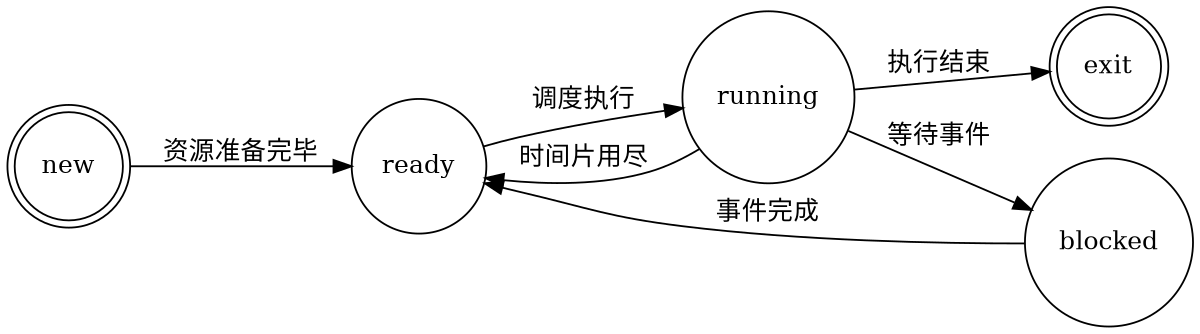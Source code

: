 digraph process_state {
    rankdir=LR;
    size="8,5"
    node [shape = doublecircle]; new exit;
    node [shape = circle];

    new -> ready [ label = "资源准备完毕" ];
    ready -> running [ label = "调度执行" ];
    running -> exit [ label = "执行结束" ];
    running -> blocked [ label = "等待事件" ];
    blocked -> ready [ label = "事件完成" ];
    running -> ready [ label = "时间片用尽" ];
}
